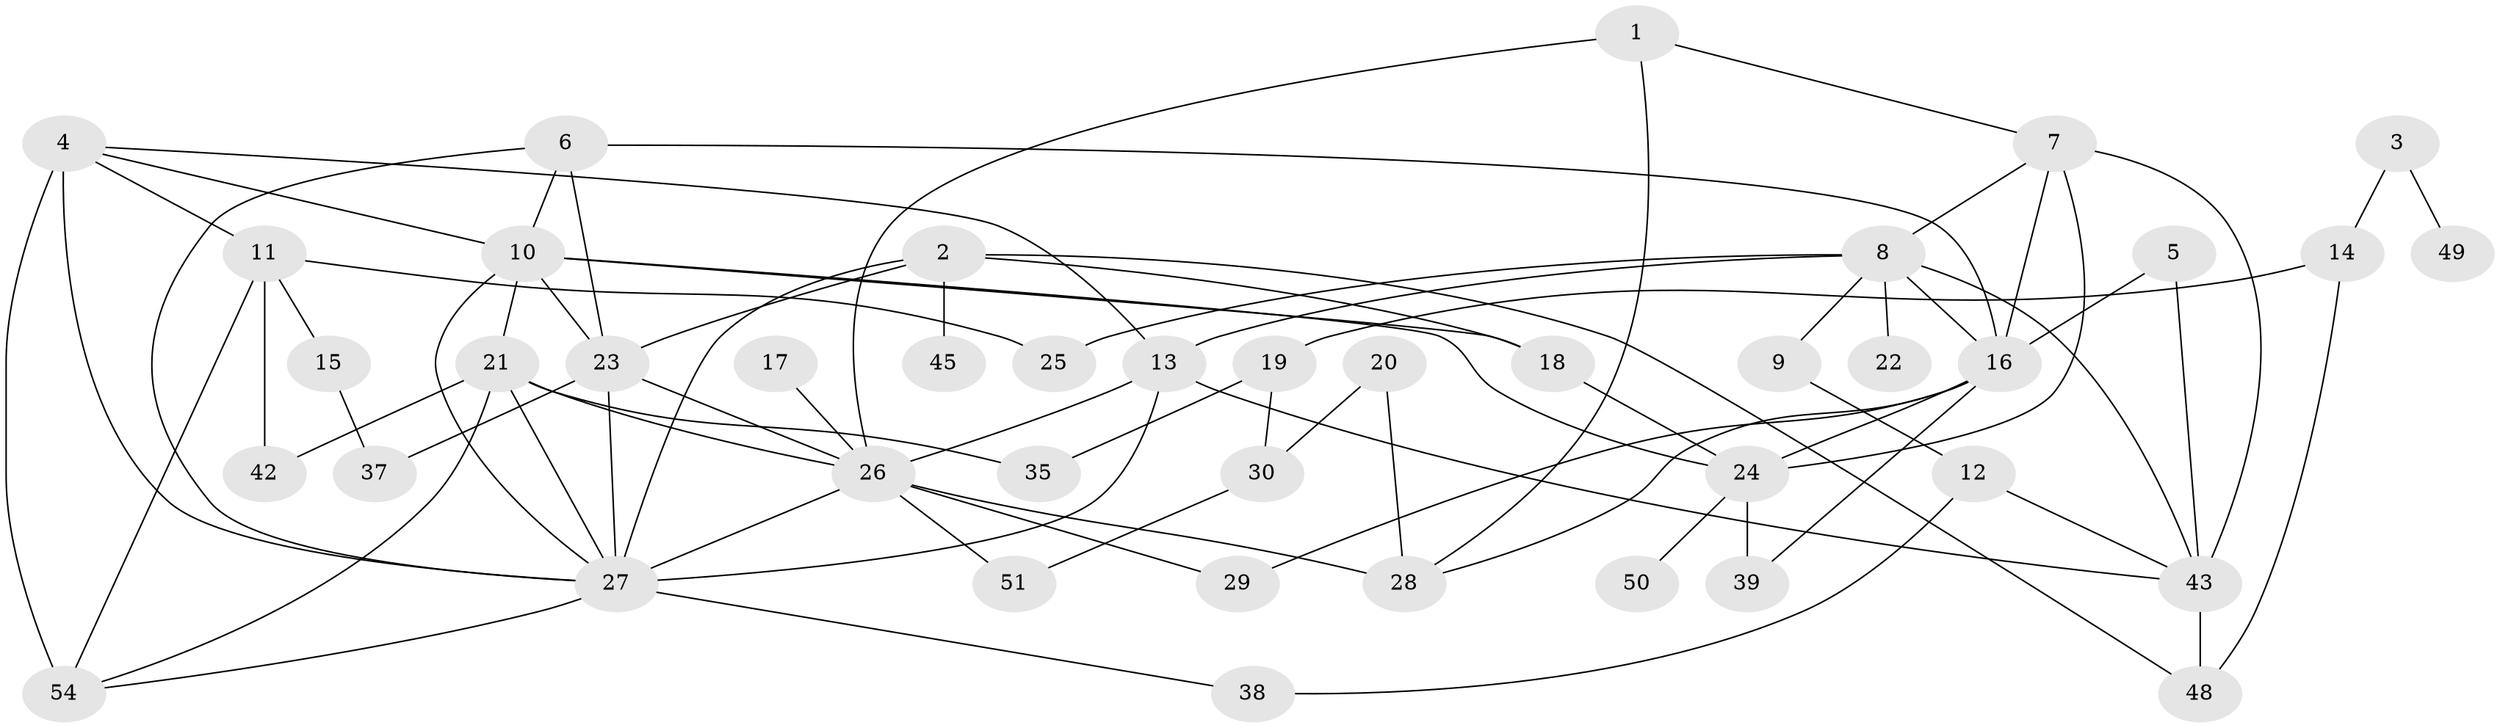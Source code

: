 // original degree distribution, {2: 0.27205882352941174, 3: 0.25735294117647056, 1: 0.17647058823529413, 4: 0.11764705882352941, 6: 0.014705882352941176, 5: 0.058823529411764705, 7: 0.007352941176470588, 0: 0.09558823529411764}
// Generated by graph-tools (version 1.1) at 2025/48/03/04/25 22:48:06]
// undirected, 42 vertices, 77 edges
graph export_dot {
  node [color=gray90,style=filled];
  1;
  2;
  3;
  4;
  5;
  6;
  7;
  8;
  9;
  10;
  11;
  12;
  13;
  14;
  15;
  16;
  17;
  18;
  19;
  20;
  21;
  22;
  23;
  24;
  25;
  26;
  27;
  28;
  29;
  30;
  35;
  37;
  38;
  39;
  42;
  43;
  45;
  48;
  49;
  50;
  51;
  54;
  1 -- 7 [weight=1.0];
  1 -- 26 [weight=1.0];
  1 -- 28 [weight=1.0];
  2 -- 18 [weight=1.0];
  2 -- 23 [weight=1.0];
  2 -- 27 [weight=1.0];
  2 -- 45 [weight=1.0];
  2 -- 48 [weight=1.0];
  3 -- 14 [weight=1.0];
  3 -- 49 [weight=1.0];
  4 -- 10 [weight=1.0];
  4 -- 11 [weight=1.0];
  4 -- 13 [weight=1.0];
  4 -- 27 [weight=1.0];
  4 -- 54 [weight=3.0];
  5 -- 16 [weight=1.0];
  5 -- 43 [weight=2.0];
  6 -- 10 [weight=1.0];
  6 -- 16 [weight=1.0];
  6 -- 23 [weight=1.0];
  6 -- 27 [weight=1.0];
  7 -- 8 [weight=1.0];
  7 -- 16 [weight=1.0];
  7 -- 24 [weight=1.0];
  7 -- 43 [weight=2.0];
  8 -- 9 [weight=1.0];
  8 -- 13 [weight=1.0];
  8 -- 16 [weight=1.0];
  8 -- 22 [weight=1.0];
  8 -- 25 [weight=1.0];
  8 -- 43 [weight=1.0];
  9 -- 12 [weight=1.0];
  10 -- 18 [weight=1.0];
  10 -- 21 [weight=1.0];
  10 -- 23 [weight=1.0];
  10 -- 24 [weight=1.0];
  10 -- 27 [weight=1.0];
  11 -- 15 [weight=1.0];
  11 -- 25 [weight=1.0];
  11 -- 42 [weight=1.0];
  11 -- 54 [weight=1.0];
  12 -- 38 [weight=1.0];
  12 -- 43 [weight=1.0];
  13 -- 26 [weight=1.0];
  13 -- 27 [weight=1.0];
  13 -- 43 [weight=1.0];
  14 -- 19 [weight=1.0];
  14 -- 48 [weight=1.0];
  15 -- 37 [weight=1.0];
  16 -- 24 [weight=1.0];
  16 -- 28 [weight=1.0];
  16 -- 29 [weight=1.0];
  16 -- 39 [weight=1.0];
  17 -- 26 [weight=1.0];
  18 -- 24 [weight=1.0];
  19 -- 30 [weight=1.0];
  19 -- 35 [weight=1.0];
  20 -- 28 [weight=1.0];
  20 -- 30 [weight=1.0];
  21 -- 26 [weight=1.0];
  21 -- 27 [weight=1.0];
  21 -- 35 [weight=1.0];
  21 -- 42 [weight=1.0];
  21 -- 54 [weight=1.0];
  23 -- 26 [weight=1.0];
  23 -- 27 [weight=1.0];
  23 -- 37 [weight=1.0];
  24 -- 39 [weight=1.0];
  24 -- 50 [weight=1.0];
  26 -- 27 [weight=1.0];
  26 -- 28 [weight=2.0];
  26 -- 29 [weight=1.0];
  26 -- 51 [weight=1.0];
  27 -- 38 [weight=1.0];
  27 -- 54 [weight=1.0];
  30 -- 51 [weight=1.0];
  43 -- 48 [weight=1.0];
}
